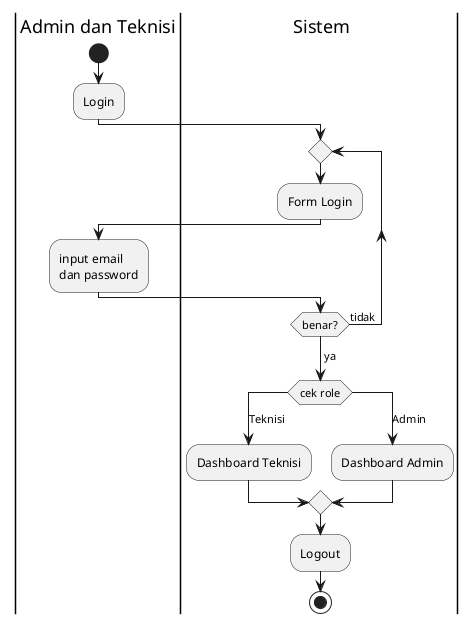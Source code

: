 @startuml activity

|aktor|Admin dan Teknisi
start
:Login;

|sistem| Sistem
repeat
    :Form Login;

|aktor|
:input email 
dan password;

|sistem|
repeat while (benar?) is (tidak)
->ya;

switch (cek role)
case (Teknisi)
  :Dashboard Teknisi;
case (Admin) 
  :Dashboard Admin;
endswitch

:Logout;

stop

@enduml